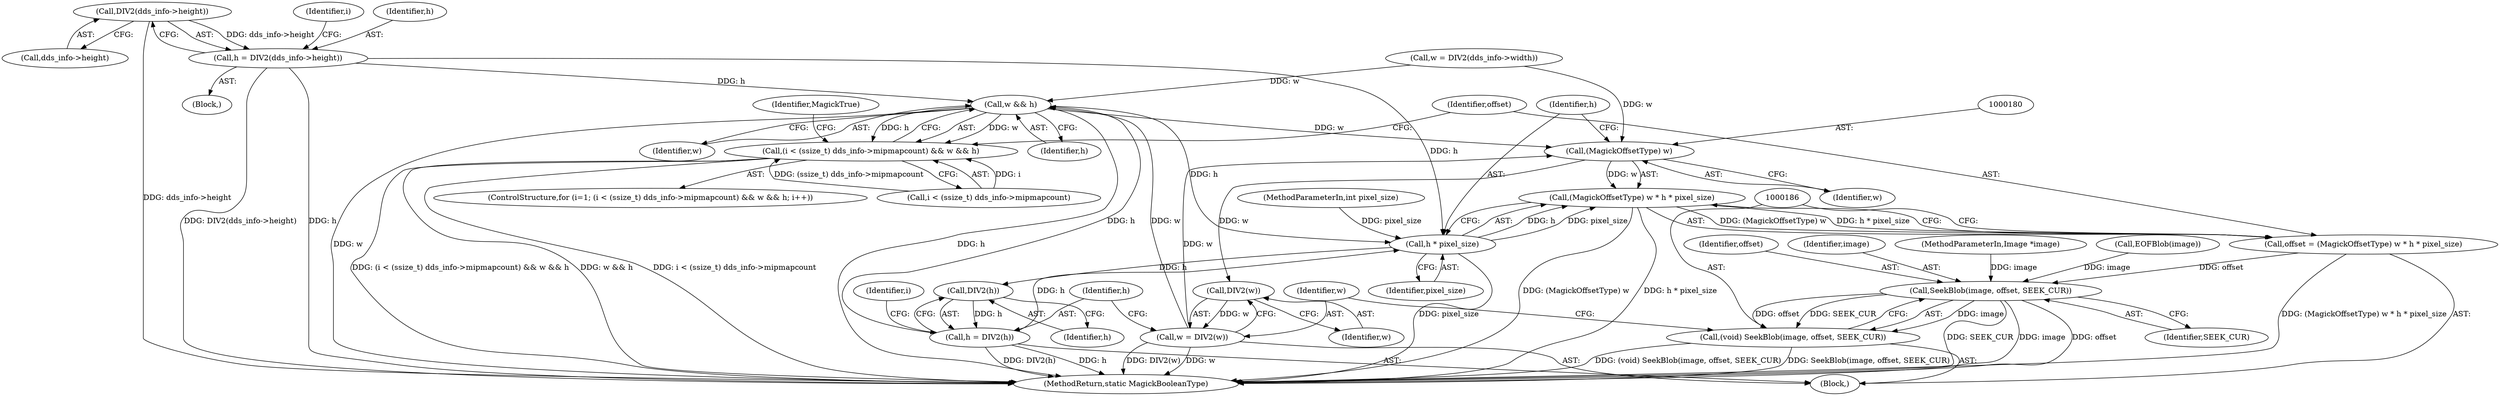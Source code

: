 digraph "0_ImageMagick_3ab016764c7f787829d9065440d86f5609765110@pointer" {
"1000154" [label="(Call,DIV2(dds_info->height))"];
"1000152" [label="(Call,h = DIV2(dds_info->height))"];
"1000170" [label="(Call,w && h)"];
"1000162" [label="(Call,(i < (ssize_t) dds_info->mipmapcount) && w && h)"];
"1000179" [label="(Call,(MagickOffsetType) w)"];
"1000178" [label="(Call,(MagickOffsetType) w * h * pixel_size)"];
"1000176" [label="(Call,offset = (MagickOffsetType) w * h * pixel_size)"];
"1000187" [label="(Call,SeekBlob(image, offset, SEEK_CUR))"];
"1000185" [label="(Call,(void) SeekBlob(image, offset, SEEK_CUR))"];
"1000193" [label="(Call,DIV2(w))"];
"1000191" [label="(Call,w = DIV2(w))"];
"1000182" [label="(Call,h * pixel_size)"];
"1000197" [label="(Call,DIV2(h))"];
"1000195" [label="(Call,h = DIV2(h))"];
"1000105" [label="(MethodParameterIn,int pixel_size)"];
"1000189" [label="(Identifier,offset)"];
"1000178" [label="(Call,(MagickOffsetType) w * h * pixel_size)"];
"1000171" [label="(Identifier,w)"];
"1000195" [label="(Call,h = DIV2(h))"];
"1000198" [label="(Identifier,h)"];
"1000163" [label="(Call,i < (ssize_t) dds_info->mipmapcount)"];
"1000200" [label="(Identifier,MagickTrue)"];
"1000191" [label="(Call,w = DIV2(w))"];
"1000160" [label="(Identifier,i)"];
"1000197" [label="(Call,DIV2(h))"];
"1000152" [label="(Call,h = DIV2(dds_info->height))"];
"1000170" [label="(Call,w && h)"];
"1000182" [label="(Call,h * pixel_size)"];
"1000201" [label="(MethodReturn,static MagickBooleanType)"];
"1000187" [label="(Call,SeekBlob(image, offset, SEEK_CUR))"];
"1000153" [label="(Identifier,h)"];
"1000196" [label="(Identifier,h)"];
"1000174" [label="(Identifier,i)"];
"1000192" [label="(Identifier,w)"];
"1000188" [label="(Identifier,image)"];
"1000194" [label="(Identifier,w)"];
"1000184" [label="(Identifier,pixel_size)"];
"1000183" [label="(Identifier,h)"];
"1000179" [label="(Call,(MagickOffsetType) w)"];
"1000155" [label="(Call,dds_info->height)"];
"1000181" [label="(Identifier,w)"];
"1000162" [label="(Call,(i < (ssize_t) dds_info->mipmapcount) && w && h)"];
"1000176" [label="(Call,offset = (MagickOffsetType) w * h * pixel_size)"];
"1000190" [label="(Identifier,SEEK_CUR)"];
"1000158" [label="(ControlStructure,for (i=1; (i < (ssize_t) dds_info->mipmapcount) && w && h; i++))"];
"1000185" [label="(Call,(void) SeekBlob(image, offset, SEEK_CUR))"];
"1000154" [label="(Call,DIV2(dds_info->height))"];
"1000146" [label="(Call,w = DIV2(dds_info->width))"];
"1000175" [label="(Block,)"];
"1000103" [label="(MethodParameterIn,Image *image)"];
"1000114" [label="(Call,EOFBlob(image))"];
"1000193" [label="(Call,DIV2(w))"];
"1000177" [label="(Identifier,offset)"];
"1000172" [label="(Identifier,h)"];
"1000145" [label="(Block,)"];
"1000154" -> "1000152"  [label="AST: "];
"1000154" -> "1000155"  [label="CFG: "];
"1000155" -> "1000154"  [label="AST: "];
"1000152" -> "1000154"  [label="CFG: "];
"1000154" -> "1000201"  [label="DDG: dds_info->height"];
"1000154" -> "1000152"  [label="DDG: dds_info->height"];
"1000152" -> "1000145"  [label="AST: "];
"1000153" -> "1000152"  [label="AST: "];
"1000160" -> "1000152"  [label="CFG: "];
"1000152" -> "1000201"  [label="DDG: h"];
"1000152" -> "1000201"  [label="DDG: DIV2(dds_info->height)"];
"1000152" -> "1000170"  [label="DDG: h"];
"1000152" -> "1000182"  [label="DDG: h"];
"1000170" -> "1000162"  [label="AST: "];
"1000170" -> "1000171"  [label="CFG: "];
"1000170" -> "1000172"  [label="CFG: "];
"1000171" -> "1000170"  [label="AST: "];
"1000172" -> "1000170"  [label="AST: "];
"1000162" -> "1000170"  [label="CFG: "];
"1000170" -> "1000201"  [label="DDG: h"];
"1000170" -> "1000201"  [label="DDG: w"];
"1000170" -> "1000162"  [label="DDG: w"];
"1000170" -> "1000162"  [label="DDG: h"];
"1000146" -> "1000170"  [label="DDG: w"];
"1000191" -> "1000170"  [label="DDG: w"];
"1000195" -> "1000170"  [label="DDG: h"];
"1000170" -> "1000179"  [label="DDG: w"];
"1000170" -> "1000182"  [label="DDG: h"];
"1000162" -> "1000158"  [label="AST: "];
"1000162" -> "1000163"  [label="CFG: "];
"1000163" -> "1000162"  [label="AST: "];
"1000177" -> "1000162"  [label="CFG: "];
"1000200" -> "1000162"  [label="CFG: "];
"1000162" -> "1000201"  [label="DDG: w && h"];
"1000162" -> "1000201"  [label="DDG: i < (ssize_t) dds_info->mipmapcount"];
"1000162" -> "1000201"  [label="DDG: (i < (ssize_t) dds_info->mipmapcount) && w && h"];
"1000163" -> "1000162"  [label="DDG: i"];
"1000163" -> "1000162"  [label="DDG: (ssize_t) dds_info->mipmapcount"];
"1000179" -> "1000178"  [label="AST: "];
"1000179" -> "1000181"  [label="CFG: "];
"1000180" -> "1000179"  [label="AST: "];
"1000181" -> "1000179"  [label="AST: "];
"1000183" -> "1000179"  [label="CFG: "];
"1000179" -> "1000178"  [label="DDG: w"];
"1000146" -> "1000179"  [label="DDG: w"];
"1000191" -> "1000179"  [label="DDG: w"];
"1000179" -> "1000193"  [label="DDG: w"];
"1000178" -> "1000176"  [label="AST: "];
"1000178" -> "1000182"  [label="CFG: "];
"1000182" -> "1000178"  [label="AST: "];
"1000176" -> "1000178"  [label="CFG: "];
"1000178" -> "1000201"  [label="DDG: h * pixel_size"];
"1000178" -> "1000201"  [label="DDG: (MagickOffsetType) w"];
"1000178" -> "1000176"  [label="DDG: (MagickOffsetType) w"];
"1000178" -> "1000176"  [label="DDG: h * pixel_size"];
"1000182" -> "1000178"  [label="DDG: h"];
"1000182" -> "1000178"  [label="DDG: pixel_size"];
"1000176" -> "1000175"  [label="AST: "];
"1000177" -> "1000176"  [label="AST: "];
"1000186" -> "1000176"  [label="CFG: "];
"1000176" -> "1000201"  [label="DDG: (MagickOffsetType) w * h * pixel_size"];
"1000176" -> "1000187"  [label="DDG: offset"];
"1000187" -> "1000185"  [label="AST: "];
"1000187" -> "1000190"  [label="CFG: "];
"1000188" -> "1000187"  [label="AST: "];
"1000189" -> "1000187"  [label="AST: "];
"1000190" -> "1000187"  [label="AST: "];
"1000185" -> "1000187"  [label="CFG: "];
"1000187" -> "1000201"  [label="DDG: SEEK_CUR"];
"1000187" -> "1000201"  [label="DDG: image"];
"1000187" -> "1000201"  [label="DDG: offset"];
"1000187" -> "1000185"  [label="DDG: image"];
"1000187" -> "1000185"  [label="DDG: offset"];
"1000187" -> "1000185"  [label="DDG: SEEK_CUR"];
"1000114" -> "1000187"  [label="DDG: image"];
"1000103" -> "1000187"  [label="DDG: image"];
"1000185" -> "1000175"  [label="AST: "];
"1000186" -> "1000185"  [label="AST: "];
"1000192" -> "1000185"  [label="CFG: "];
"1000185" -> "1000201"  [label="DDG: (void) SeekBlob(image, offset, SEEK_CUR)"];
"1000185" -> "1000201"  [label="DDG: SeekBlob(image, offset, SEEK_CUR)"];
"1000193" -> "1000191"  [label="AST: "];
"1000193" -> "1000194"  [label="CFG: "];
"1000194" -> "1000193"  [label="AST: "];
"1000191" -> "1000193"  [label="CFG: "];
"1000193" -> "1000191"  [label="DDG: w"];
"1000191" -> "1000175"  [label="AST: "];
"1000192" -> "1000191"  [label="AST: "];
"1000196" -> "1000191"  [label="CFG: "];
"1000191" -> "1000201"  [label="DDG: DIV2(w)"];
"1000191" -> "1000201"  [label="DDG: w"];
"1000182" -> "1000184"  [label="CFG: "];
"1000183" -> "1000182"  [label="AST: "];
"1000184" -> "1000182"  [label="AST: "];
"1000182" -> "1000201"  [label="DDG: pixel_size"];
"1000195" -> "1000182"  [label="DDG: h"];
"1000105" -> "1000182"  [label="DDG: pixel_size"];
"1000182" -> "1000197"  [label="DDG: h"];
"1000197" -> "1000195"  [label="AST: "];
"1000197" -> "1000198"  [label="CFG: "];
"1000198" -> "1000197"  [label="AST: "];
"1000195" -> "1000197"  [label="CFG: "];
"1000197" -> "1000195"  [label="DDG: h"];
"1000195" -> "1000175"  [label="AST: "];
"1000196" -> "1000195"  [label="AST: "];
"1000174" -> "1000195"  [label="CFG: "];
"1000195" -> "1000201"  [label="DDG: DIV2(h)"];
"1000195" -> "1000201"  [label="DDG: h"];
}
